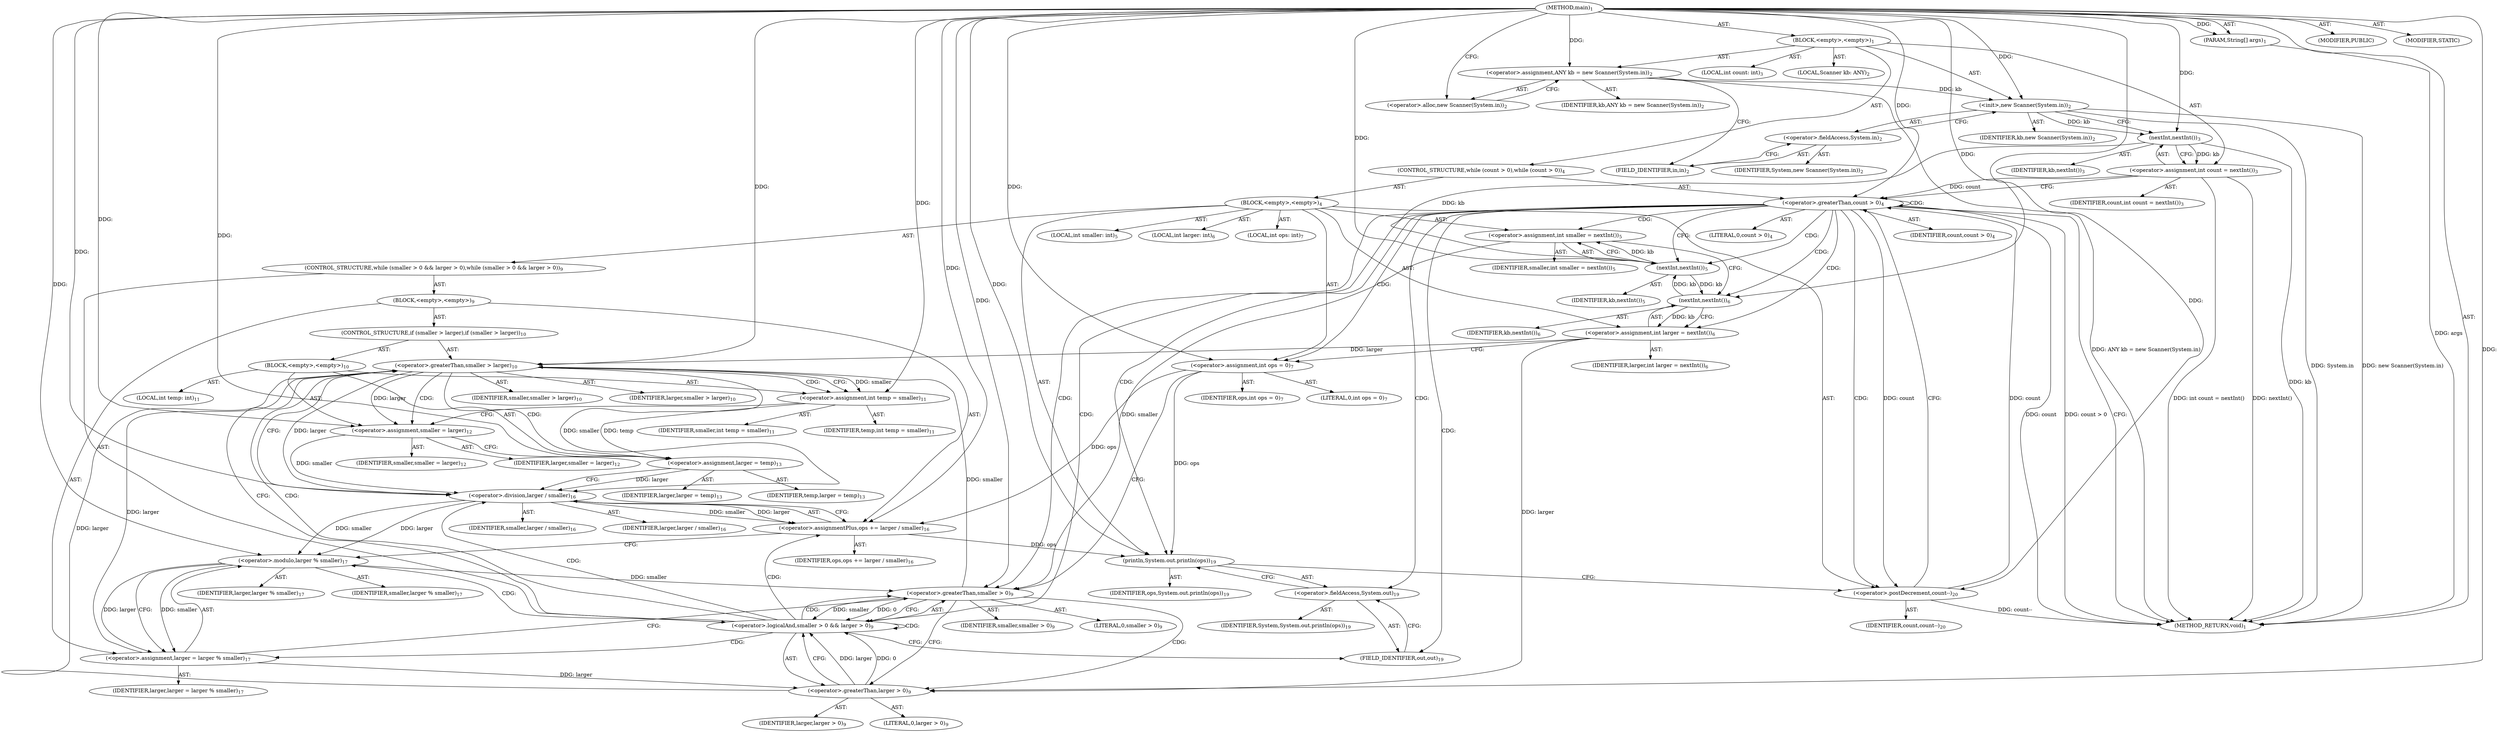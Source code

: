 digraph "main" {  
"19" [label = <(METHOD,main)<SUB>1</SUB>> ]
"20" [label = <(PARAM,String[] args)<SUB>1</SUB>> ]
"21" [label = <(BLOCK,&lt;empty&gt;,&lt;empty&gt;)<SUB>1</SUB>> ]
"4" [label = <(LOCAL,Scanner kb: ANY)<SUB>2</SUB>> ]
"22" [label = <(&lt;operator&gt;.assignment,ANY kb = new Scanner(System.in))<SUB>2</SUB>> ]
"23" [label = <(IDENTIFIER,kb,ANY kb = new Scanner(System.in))<SUB>2</SUB>> ]
"24" [label = <(&lt;operator&gt;.alloc,new Scanner(System.in))<SUB>2</SUB>> ]
"25" [label = <(&lt;init&gt;,new Scanner(System.in))<SUB>2</SUB>> ]
"3" [label = <(IDENTIFIER,kb,new Scanner(System.in))<SUB>2</SUB>> ]
"26" [label = <(&lt;operator&gt;.fieldAccess,System.in)<SUB>2</SUB>> ]
"27" [label = <(IDENTIFIER,System,new Scanner(System.in))<SUB>2</SUB>> ]
"28" [label = <(FIELD_IDENTIFIER,in,in)<SUB>2</SUB>> ]
"29" [label = <(LOCAL,int count: int)<SUB>3</SUB>> ]
"30" [label = <(&lt;operator&gt;.assignment,int count = nextInt())<SUB>3</SUB>> ]
"31" [label = <(IDENTIFIER,count,int count = nextInt())<SUB>3</SUB>> ]
"32" [label = <(nextInt,nextInt())<SUB>3</SUB>> ]
"33" [label = <(IDENTIFIER,kb,nextInt())<SUB>3</SUB>> ]
"34" [label = <(CONTROL_STRUCTURE,while (count &gt; 0),while (count &gt; 0))<SUB>4</SUB>> ]
"35" [label = <(&lt;operator&gt;.greaterThan,count &gt; 0)<SUB>4</SUB>> ]
"36" [label = <(IDENTIFIER,count,count &gt; 0)<SUB>4</SUB>> ]
"37" [label = <(LITERAL,0,count &gt; 0)<SUB>4</SUB>> ]
"38" [label = <(BLOCK,&lt;empty&gt;,&lt;empty&gt;)<SUB>4</SUB>> ]
"39" [label = <(LOCAL,int smaller: int)<SUB>5</SUB>> ]
"40" [label = <(&lt;operator&gt;.assignment,int smaller = nextInt())<SUB>5</SUB>> ]
"41" [label = <(IDENTIFIER,smaller,int smaller = nextInt())<SUB>5</SUB>> ]
"42" [label = <(nextInt,nextInt())<SUB>5</SUB>> ]
"43" [label = <(IDENTIFIER,kb,nextInt())<SUB>5</SUB>> ]
"44" [label = <(LOCAL,int larger: int)<SUB>6</SUB>> ]
"45" [label = <(&lt;operator&gt;.assignment,int larger = nextInt())<SUB>6</SUB>> ]
"46" [label = <(IDENTIFIER,larger,int larger = nextInt())<SUB>6</SUB>> ]
"47" [label = <(nextInt,nextInt())<SUB>6</SUB>> ]
"48" [label = <(IDENTIFIER,kb,nextInt())<SUB>6</SUB>> ]
"49" [label = <(LOCAL,int ops: int)<SUB>7</SUB>> ]
"50" [label = <(&lt;operator&gt;.assignment,int ops = 0)<SUB>7</SUB>> ]
"51" [label = <(IDENTIFIER,ops,int ops = 0)<SUB>7</SUB>> ]
"52" [label = <(LITERAL,0,int ops = 0)<SUB>7</SUB>> ]
"53" [label = <(CONTROL_STRUCTURE,while (smaller &gt; 0 &amp;&amp; larger &gt; 0),while (smaller &gt; 0 &amp;&amp; larger &gt; 0))<SUB>9</SUB>> ]
"54" [label = <(&lt;operator&gt;.logicalAnd,smaller &gt; 0 &amp;&amp; larger &gt; 0)<SUB>9</SUB>> ]
"55" [label = <(&lt;operator&gt;.greaterThan,smaller &gt; 0)<SUB>9</SUB>> ]
"56" [label = <(IDENTIFIER,smaller,smaller &gt; 0)<SUB>9</SUB>> ]
"57" [label = <(LITERAL,0,smaller &gt; 0)<SUB>9</SUB>> ]
"58" [label = <(&lt;operator&gt;.greaterThan,larger &gt; 0)<SUB>9</SUB>> ]
"59" [label = <(IDENTIFIER,larger,larger &gt; 0)<SUB>9</SUB>> ]
"60" [label = <(LITERAL,0,larger &gt; 0)<SUB>9</SUB>> ]
"61" [label = <(BLOCK,&lt;empty&gt;,&lt;empty&gt;)<SUB>9</SUB>> ]
"62" [label = <(CONTROL_STRUCTURE,if (smaller &gt; larger),if (smaller &gt; larger))<SUB>10</SUB>> ]
"63" [label = <(&lt;operator&gt;.greaterThan,smaller &gt; larger)<SUB>10</SUB>> ]
"64" [label = <(IDENTIFIER,smaller,smaller &gt; larger)<SUB>10</SUB>> ]
"65" [label = <(IDENTIFIER,larger,smaller &gt; larger)<SUB>10</SUB>> ]
"66" [label = <(BLOCK,&lt;empty&gt;,&lt;empty&gt;)<SUB>10</SUB>> ]
"67" [label = <(LOCAL,int temp: int)<SUB>11</SUB>> ]
"68" [label = <(&lt;operator&gt;.assignment,int temp = smaller)<SUB>11</SUB>> ]
"69" [label = <(IDENTIFIER,temp,int temp = smaller)<SUB>11</SUB>> ]
"70" [label = <(IDENTIFIER,smaller,int temp = smaller)<SUB>11</SUB>> ]
"71" [label = <(&lt;operator&gt;.assignment,smaller = larger)<SUB>12</SUB>> ]
"72" [label = <(IDENTIFIER,smaller,smaller = larger)<SUB>12</SUB>> ]
"73" [label = <(IDENTIFIER,larger,smaller = larger)<SUB>12</SUB>> ]
"74" [label = <(&lt;operator&gt;.assignment,larger = temp)<SUB>13</SUB>> ]
"75" [label = <(IDENTIFIER,larger,larger = temp)<SUB>13</SUB>> ]
"76" [label = <(IDENTIFIER,temp,larger = temp)<SUB>13</SUB>> ]
"77" [label = <(&lt;operator&gt;.assignmentPlus,ops += larger / smaller)<SUB>16</SUB>> ]
"78" [label = <(IDENTIFIER,ops,ops += larger / smaller)<SUB>16</SUB>> ]
"79" [label = <(&lt;operator&gt;.division,larger / smaller)<SUB>16</SUB>> ]
"80" [label = <(IDENTIFIER,larger,larger / smaller)<SUB>16</SUB>> ]
"81" [label = <(IDENTIFIER,smaller,larger / smaller)<SUB>16</SUB>> ]
"82" [label = <(&lt;operator&gt;.assignment,larger = larger % smaller)<SUB>17</SUB>> ]
"83" [label = <(IDENTIFIER,larger,larger = larger % smaller)<SUB>17</SUB>> ]
"84" [label = <(&lt;operator&gt;.modulo,larger % smaller)<SUB>17</SUB>> ]
"85" [label = <(IDENTIFIER,larger,larger % smaller)<SUB>17</SUB>> ]
"86" [label = <(IDENTIFIER,smaller,larger % smaller)<SUB>17</SUB>> ]
"87" [label = <(println,System.out.println(ops))<SUB>19</SUB>> ]
"88" [label = <(&lt;operator&gt;.fieldAccess,System.out)<SUB>19</SUB>> ]
"89" [label = <(IDENTIFIER,System,System.out.println(ops))<SUB>19</SUB>> ]
"90" [label = <(FIELD_IDENTIFIER,out,out)<SUB>19</SUB>> ]
"91" [label = <(IDENTIFIER,ops,System.out.println(ops))<SUB>19</SUB>> ]
"92" [label = <(&lt;operator&gt;.postDecrement,count--)<SUB>20</SUB>> ]
"93" [label = <(IDENTIFIER,count,count--)<SUB>20</SUB>> ]
"94" [label = <(MODIFIER,PUBLIC)> ]
"95" [label = <(MODIFIER,STATIC)> ]
"96" [label = <(METHOD_RETURN,void)<SUB>1</SUB>> ]
  "19" -> "20"  [ label = "AST: "] 
  "19" -> "21"  [ label = "AST: "] 
  "19" -> "94"  [ label = "AST: "] 
  "19" -> "95"  [ label = "AST: "] 
  "19" -> "96"  [ label = "AST: "] 
  "21" -> "4"  [ label = "AST: "] 
  "21" -> "22"  [ label = "AST: "] 
  "21" -> "25"  [ label = "AST: "] 
  "21" -> "29"  [ label = "AST: "] 
  "21" -> "30"  [ label = "AST: "] 
  "21" -> "34"  [ label = "AST: "] 
  "22" -> "23"  [ label = "AST: "] 
  "22" -> "24"  [ label = "AST: "] 
  "25" -> "3"  [ label = "AST: "] 
  "25" -> "26"  [ label = "AST: "] 
  "26" -> "27"  [ label = "AST: "] 
  "26" -> "28"  [ label = "AST: "] 
  "30" -> "31"  [ label = "AST: "] 
  "30" -> "32"  [ label = "AST: "] 
  "32" -> "33"  [ label = "AST: "] 
  "34" -> "35"  [ label = "AST: "] 
  "34" -> "38"  [ label = "AST: "] 
  "35" -> "36"  [ label = "AST: "] 
  "35" -> "37"  [ label = "AST: "] 
  "38" -> "39"  [ label = "AST: "] 
  "38" -> "40"  [ label = "AST: "] 
  "38" -> "44"  [ label = "AST: "] 
  "38" -> "45"  [ label = "AST: "] 
  "38" -> "49"  [ label = "AST: "] 
  "38" -> "50"  [ label = "AST: "] 
  "38" -> "53"  [ label = "AST: "] 
  "38" -> "87"  [ label = "AST: "] 
  "38" -> "92"  [ label = "AST: "] 
  "40" -> "41"  [ label = "AST: "] 
  "40" -> "42"  [ label = "AST: "] 
  "42" -> "43"  [ label = "AST: "] 
  "45" -> "46"  [ label = "AST: "] 
  "45" -> "47"  [ label = "AST: "] 
  "47" -> "48"  [ label = "AST: "] 
  "50" -> "51"  [ label = "AST: "] 
  "50" -> "52"  [ label = "AST: "] 
  "53" -> "54"  [ label = "AST: "] 
  "53" -> "61"  [ label = "AST: "] 
  "54" -> "55"  [ label = "AST: "] 
  "54" -> "58"  [ label = "AST: "] 
  "55" -> "56"  [ label = "AST: "] 
  "55" -> "57"  [ label = "AST: "] 
  "58" -> "59"  [ label = "AST: "] 
  "58" -> "60"  [ label = "AST: "] 
  "61" -> "62"  [ label = "AST: "] 
  "61" -> "77"  [ label = "AST: "] 
  "61" -> "82"  [ label = "AST: "] 
  "62" -> "63"  [ label = "AST: "] 
  "62" -> "66"  [ label = "AST: "] 
  "63" -> "64"  [ label = "AST: "] 
  "63" -> "65"  [ label = "AST: "] 
  "66" -> "67"  [ label = "AST: "] 
  "66" -> "68"  [ label = "AST: "] 
  "66" -> "71"  [ label = "AST: "] 
  "66" -> "74"  [ label = "AST: "] 
  "68" -> "69"  [ label = "AST: "] 
  "68" -> "70"  [ label = "AST: "] 
  "71" -> "72"  [ label = "AST: "] 
  "71" -> "73"  [ label = "AST: "] 
  "74" -> "75"  [ label = "AST: "] 
  "74" -> "76"  [ label = "AST: "] 
  "77" -> "78"  [ label = "AST: "] 
  "77" -> "79"  [ label = "AST: "] 
  "79" -> "80"  [ label = "AST: "] 
  "79" -> "81"  [ label = "AST: "] 
  "82" -> "83"  [ label = "AST: "] 
  "82" -> "84"  [ label = "AST: "] 
  "84" -> "85"  [ label = "AST: "] 
  "84" -> "86"  [ label = "AST: "] 
  "87" -> "88"  [ label = "AST: "] 
  "87" -> "91"  [ label = "AST: "] 
  "88" -> "89"  [ label = "AST: "] 
  "88" -> "90"  [ label = "AST: "] 
  "92" -> "93"  [ label = "AST: "] 
  "22" -> "28"  [ label = "CFG: "] 
  "25" -> "32"  [ label = "CFG: "] 
  "30" -> "35"  [ label = "CFG: "] 
  "24" -> "22"  [ label = "CFG: "] 
  "26" -> "25"  [ label = "CFG: "] 
  "32" -> "30"  [ label = "CFG: "] 
  "35" -> "96"  [ label = "CFG: "] 
  "35" -> "42"  [ label = "CFG: "] 
  "28" -> "26"  [ label = "CFG: "] 
  "40" -> "47"  [ label = "CFG: "] 
  "45" -> "50"  [ label = "CFG: "] 
  "50" -> "55"  [ label = "CFG: "] 
  "87" -> "92"  [ label = "CFG: "] 
  "92" -> "35"  [ label = "CFG: "] 
  "42" -> "40"  [ label = "CFG: "] 
  "47" -> "45"  [ label = "CFG: "] 
  "54" -> "63"  [ label = "CFG: "] 
  "54" -> "90"  [ label = "CFG: "] 
  "88" -> "87"  [ label = "CFG: "] 
  "55" -> "54"  [ label = "CFG: "] 
  "55" -> "58"  [ label = "CFG: "] 
  "58" -> "54"  [ label = "CFG: "] 
  "77" -> "84"  [ label = "CFG: "] 
  "82" -> "55"  [ label = "CFG: "] 
  "90" -> "88"  [ label = "CFG: "] 
  "63" -> "68"  [ label = "CFG: "] 
  "63" -> "79"  [ label = "CFG: "] 
  "79" -> "77"  [ label = "CFG: "] 
  "84" -> "82"  [ label = "CFG: "] 
  "68" -> "71"  [ label = "CFG: "] 
  "71" -> "74"  [ label = "CFG: "] 
  "74" -> "79"  [ label = "CFG: "] 
  "19" -> "24"  [ label = "CFG: "] 
  "20" -> "96"  [ label = "DDG: args"] 
  "22" -> "96"  [ label = "DDG: ANY kb = new Scanner(System.in)"] 
  "25" -> "96"  [ label = "DDG: System.in"] 
  "25" -> "96"  [ label = "DDG: new Scanner(System.in)"] 
  "32" -> "96"  [ label = "DDG: kb"] 
  "30" -> "96"  [ label = "DDG: nextInt()"] 
  "30" -> "96"  [ label = "DDG: int count = nextInt()"] 
  "35" -> "96"  [ label = "DDG: count"] 
  "35" -> "96"  [ label = "DDG: count &gt; 0"] 
  "92" -> "96"  [ label = "DDG: count--"] 
  "19" -> "20"  [ label = "DDG: "] 
  "19" -> "22"  [ label = "DDG: "] 
  "32" -> "30"  [ label = "DDG: kb"] 
  "22" -> "25"  [ label = "DDG: kb"] 
  "19" -> "25"  [ label = "DDG: "] 
  "25" -> "32"  [ label = "DDG: kb"] 
  "19" -> "32"  [ label = "DDG: "] 
  "30" -> "35"  [ label = "DDG: count"] 
  "92" -> "35"  [ label = "DDG: count"] 
  "19" -> "35"  [ label = "DDG: "] 
  "42" -> "40"  [ label = "DDG: kb"] 
  "47" -> "45"  [ label = "DDG: kb"] 
  "19" -> "50"  [ label = "DDG: "] 
  "50" -> "87"  [ label = "DDG: ops"] 
  "77" -> "87"  [ label = "DDG: ops"] 
  "19" -> "87"  [ label = "DDG: "] 
  "35" -> "92"  [ label = "DDG: count"] 
  "19" -> "92"  [ label = "DDG: "] 
  "32" -> "42"  [ label = "DDG: kb"] 
  "47" -> "42"  [ label = "DDG: kb"] 
  "19" -> "42"  [ label = "DDG: "] 
  "42" -> "47"  [ label = "DDG: kb"] 
  "19" -> "47"  [ label = "DDG: "] 
  "55" -> "54"  [ label = "DDG: smaller"] 
  "55" -> "54"  [ label = "DDG: 0"] 
  "58" -> "54"  [ label = "DDG: larger"] 
  "58" -> "54"  [ label = "DDG: 0"] 
  "79" -> "77"  [ label = "DDG: larger"] 
  "79" -> "77"  [ label = "DDG: smaller"] 
  "84" -> "82"  [ label = "DDG: larger"] 
  "84" -> "82"  [ label = "DDG: smaller"] 
  "40" -> "55"  [ label = "DDG: smaller"] 
  "84" -> "55"  [ label = "DDG: smaller"] 
  "19" -> "55"  [ label = "DDG: "] 
  "45" -> "58"  [ label = "DDG: larger"] 
  "82" -> "58"  [ label = "DDG: larger"] 
  "19" -> "58"  [ label = "DDG: "] 
  "50" -> "77"  [ label = "DDG: ops"] 
  "19" -> "77"  [ label = "DDG: "] 
  "55" -> "63"  [ label = "DDG: smaller"] 
  "19" -> "63"  [ label = "DDG: "] 
  "45" -> "63"  [ label = "DDG: larger"] 
  "58" -> "63"  [ label = "DDG: larger"] 
  "82" -> "63"  [ label = "DDG: larger"] 
  "63" -> "68"  [ label = "DDG: smaller"] 
  "19" -> "68"  [ label = "DDG: "] 
  "63" -> "71"  [ label = "DDG: larger"] 
  "19" -> "71"  [ label = "DDG: "] 
  "68" -> "74"  [ label = "DDG: temp"] 
  "19" -> "74"  [ label = "DDG: "] 
  "63" -> "79"  [ label = "DDG: larger"] 
  "74" -> "79"  [ label = "DDG: larger"] 
  "19" -> "79"  [ label = "DDG: "] 
  "63" -> "79"  [ label = "DDG: smaller"] 
  "71" -> "79"  [ label = "DDG: smaller"] 
  "79" -> "84"  [ label = "DDG: larger"] 
  "19" -> "84"  [ label = "DDG: "] 
  "79" -> "84"  [ label = "DDG: smaller"] 
  "35" -> "47"  [ label = "CDG: "] 
  "35" -> "42"  [ label = "CDG: "] 
  "35" -> "92"  [ label = "CDG: "] 
  "35" -> "45"  [ label = "CDG: "] 
  "35" -> "40"  [ label = "CDG: "] 
  "35" -> "50"  [ label = "CDG: "] 
  "35" -> "87"  [ label = "CDG: "] 
  "35" -> "35"  [ label = "CDG: "] 
  "35" -> "90"  [ label = "CDG: "] 
  "35" -> "54"  [ label = "CDG: "] 
  "35" -> "88"  [ label = "CDG: "] 
  "35" -> "55"  [ label = "CDG: "] 
  "54" -> "77"  [ label = "CDG: "] 
  "54" -> "84"  [ label = "CDG: "] 
  "54" -> "82"  [ label = "CDG: "] 
  "54" -> "54"  [ label = "CDG: "] 
  "54" -> "79"  [ label = "CDG: "] 
  "54" -> "63"  [ label = "CDG: "] 
  "54" -> "55"  [ label = "CDG: "] 
  "55" -> "58"  [ label = "CDG: "] 
  "63" -> "68"  [ label = "CDG: "] 
  "63" -> "74"  [ label = "CDG: "] 
  "63" -> "71"  [ label = "CDG: "] 
}
